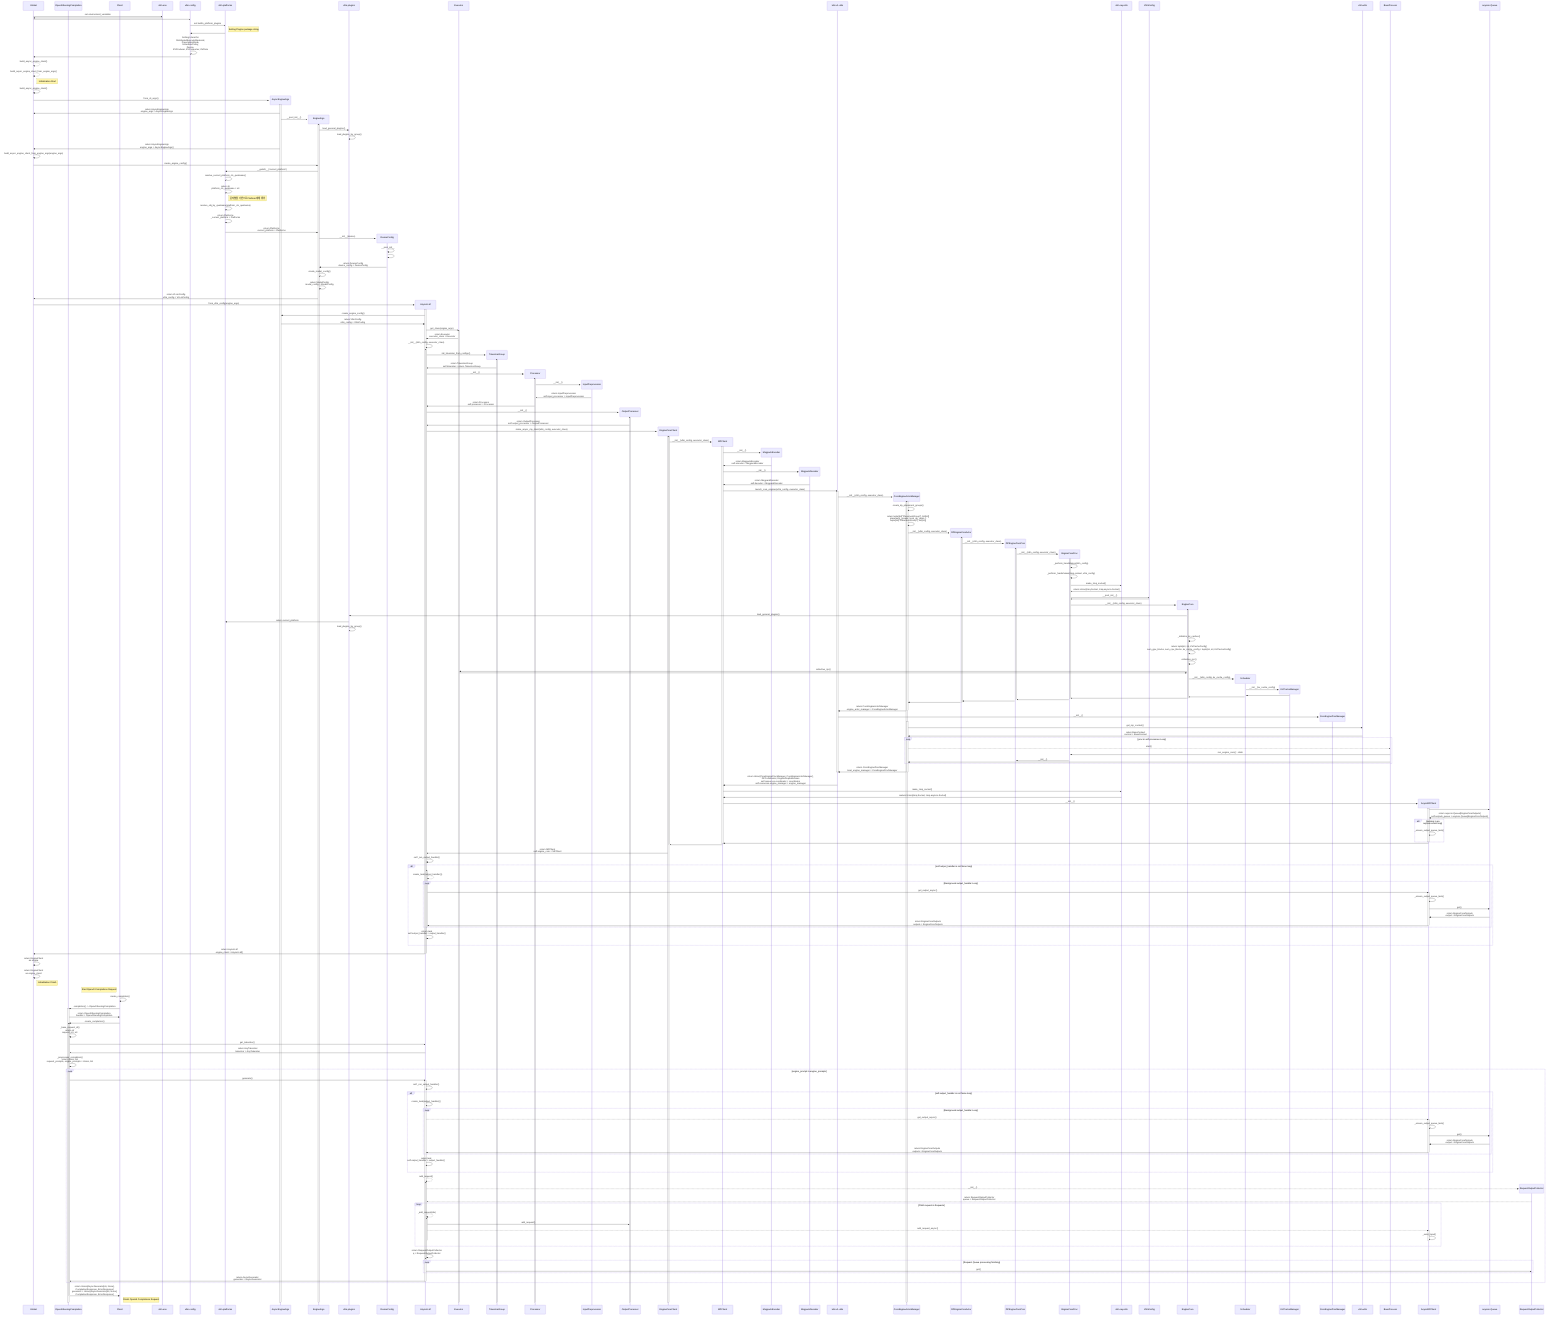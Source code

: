 sequenceDiagram
    participant Global
    participant OpenAIServingCompletion
    participant Client

    Global->>vllm.env: set environment_variables
    vllm.env->>Global:
    Global->>vllm.config:
        vllm.config->>vllm.platforms: set builtin_platform_plugins
        note right of vllm.platforms: Setting Plugins package string
        vllm.platforms->>vllm.config:
        vllm.config->>vllm.config: Setting Literal for<br>DistributedExecutorBackend,<br>PreemptionMode,<br>SchedulerPolicy,<br>Device,<br>KVProducer, KVConsumer, KVRole
    vllm.config->>Global:
    

    Global-->>Global: build_async_engine_client()
    Global-->>Global: build_async_engine_client_from_engine_args()
    

    %% AsyncMPClient의 resource의 output_socket을 지속 감시
    %% EngineCoreProc의 input, output socket을 지속 감시, 이 둘간은 zmq를 통해서 통신
    %% EngineCore은 ENgineCoreProc의 부모클래스로 실제 LLM 엔진을 관장
    %% Initialization Start
    note right of Global: Initialization Start
    %% vllm/entrpypoints/openai/api_server.py
    Global->>Global: build_async_engine_client()
        create participant AsyncEngineArgs
        Global->>+AsyncEngineArgs: from_cli_args()
        %%create actor AsyncEngineArgs as Global
        AsyncEngineArgs->>Global: return AsyncEngineArgs<br>engine_args = AsyncEngineArgs
        %% vllm/engine/arg_utils.py
        create participant EngineArgs
        AsyncEngineArgs->>+EngineArgs: __post_init__()
        EngineArgs->>vllm.plugins: load_general_plugins()
        vllm.plugins->>vllm.plugins: load_plugins_by_group()
        AsyncEngineArgs->>Global: return AsyncEngineArgs<br>engine_args = AsyncEngineArgs()
        Global->>Global: build_async_engine_client_from_engine_args(engine_args)
            Global->>EngineArgs: create_engine_config()
                %% vllm/platforms/__init__.py
                EngineArgs->>vllm.platforms: __getattr__('current_platform')
                    vllm.platforms->>vllm.platforms: resolve_current_platform_cls_qualname()
                    vllm.platforms->>vllm.platforms: return str<br>platform_cls_qualname = str
                    %% 목적:
                    %% 문자열로 주어진 "fully qualified name"(예: "vllm.platforms.cuda.CudaPlatform")을
                    %% 실제 Python 객체(클래스, 함수, 변수 등)로 변환합니다.
                    %% 
                    %% 동작:
                    %% 
                    %% qualname을 마지막 점(.) 기준으로 분리하여
                    %% module_name: 모듈 경로(예: "vllm.platforms.cuda")
                    %% obj_name: 객체 이름(예: "CudaPlatform")
                    %% importlib.import_module(module_name)로 해당 모듈을 동적으로 import
                    %% getattr(module, obj_name)로 모듈에서 객체를 가져옴
                    %% 결과적으로, 문자열로 지정된 객체를 실제 Python 객체로 반환
                    note right of vllm.platforms: 문자열을 기반으로 Platform 객체 생성
                    vllm.platforms->>vllm.platforms: resolve_obj_by_qualname(platform_cls_qualname)
                    vllm.platforms->>vllm.platforms: return Platforms<br>_current_platform = Platforms
                vllm.platforms->>EngineArgs: return Platforms<br>current_platform = Platforms
                create participant DeviceConfig  
                %% vllm/config.py   
                EngineArgs->>+DeviceConfig:__init__(device)
                    %% # Set device with device type
                    %% self.device = torch.device(self.device_type)
                    DeviceConfig->>DeviceConfig:__post_init__
                    DeviceConfig->>DeviceConfig:
                DeviceConfig->>EngineArgs: return DeviceConfig<br>device_config = DeviceConfig
                EngineArgs->>EngineArgs: create_model_config()
                EngineArgs->>EngineArgs: return ModelConfig<br>model_config = ModelConfig
            EngineArgs->>Global: return VLLmConfig<br>vllm_config = VLLmConfig
            %% vllm/v1/engine/async_llm.py
            create participant AsyncLLM
            Global->>AsyncLLM: from_vllm_config(engine_args)
            activate AsyncLLM
                AsyncLLM->>AsyncEngineArgs: create_engine_config()
                AsyncEngineArgs->>AsyncLLM: return VllmConfig<br>vllm_config = VllmConfig
                %% vllm/v1/executor/abstract.py
                AsyncLLM->>+Executor: get_class(engine_args)
                Executor->>AsyncLLM: return Executor<br>executor_class = Executor
                AsyncLLM->>AsyncLLM:__init__(vllm_config, executor_class)
                activate AsyncLLM
                    create participant TokenizerGroup
                    AsyncLLM->>+TokenizerGroup: init_tokenizer_from_configs()
                    TokenizerGroup->>AsyncLLM: return TokenizerGroup<br>self.tokenizer = return TokenizerGroup
                    create participant Processor
                    AsyncLLM->>+Processor:__init__()
                        create participant InputPreprocessor
                        Processor->>+InputPreprocessor:__init__()
                        InputPreprocessor->>Processor: return InputPreprocessor<br>self.input_processor = InputPreprocessor 
                    Processor->>AsyncLLM: return Processor<br>self.processor = Processor
                    create participant OutputProcessor
                    AsyncLLM->>+OutputProcessor:__init__()
                    OutputProcessor->>AsyncLLM: return OutputProcessor<br>self.output_processor = OutputProcessor
                    %% vllm/v1/engine/core_client.py
                    create participant EngineCoreClient
                    AsyncLLM->>+EngineCoreClient: make_async_mp_client(vllm_config, executor_class)
                    activate EngineCoreClient
                        create participant MPClient
                        %% vllm/v1/engine/core_client.py
                        EngineCoreClient->>MPClient: __init__(vllm_config, executor_class)
                        activate MPClient
                            create participant MsgpackEncoder
                            MPClient->>MsgpackEncoder: __init__()
                            MsgpackEncoder->>MPClient: return MsgpackEncoder<br>self.encoder = MsgpackEncoder
                            create participant MsgpackDecoder
                            MPClient->>MsgpackDecoder: __init__()
                            MsgpackDecoder->>MPClient: return MsgpackDecoder<br>self.decoder = MsgpackDecoder
                            %% vllm/v1/engine/utils.py
                            MPClient->>vllm.v1.utils: launch_core_engines(vllm_config, executor_class)
                            activate vllm.v1.utils
                                create participant CoreEngineActorManager
                                %% Start LLM Engine on Node and GPU - v1/core/engine/util.py
                                vllm.v1.utils->>+CoreEngineActorManager: __init__(vllm_config, executor_class)
                                activate CoreEngineActorManager
                                    CoreEngineActorManager->>CoreEngineActorManager: create_dp_placement_groups()
                                    CoreEngineActorManager->>CoreEngineActorManager: return tuple[list["PlacementGroup"], list[int]]<br> placement_groups, local_dp_ranks =<br> tuple[list["PlacementGroup"], list[int]]
                                    create participant DPEngineCoreActor
                                    CoreEngineActorManager->>+DPEngineCoreActor: __init__(vllm_config, executor_class)
                                    activate DPEngineCoreActor
                                        create participant DPEngineCoreProc
                                        DPEngineCoreActor->>+DPEngineCoreProc: __init__(vllm_config, executor_class)
                                        activate DPEngineCoreProc
                                            %% ZMQ-wrapper running, 상세 분석 필요 - v1/core/engine/core.py
                                            create participant EngineCoreProc
                                            DPEngineCoreProc->>+EngineCoreProc: __init__(vllm_config, executor_class)
                                            activate EngineCoreProc
                                                EngineCoreProc->>EngineCoreProc:_perform_handshakes(vllm_config)
                                                EngineCoreProc->>EngineCoreProc:_perform_handshakes(zmq.context, vllm_config)
                                                EngineCoreProc->>vllm.ray.utils: make_zmq_socket()
                                                vllm.ray.utils->>EngineCoreProc: return Union[zmq.Socket, zmq.asyncio.Socket]
                                                EngineCoreProc->>VllmConfig: __post_init__()
                                                VllmConfig->>EngineCoreProc:
                                                %% Inner loop of vLLM's Engine.
                                                create participant EngineCore
                                                EngineCoreProc->>+EngineCore: __init__(vllm_config, executor_class)
                                                activate EngineCore
                                                    EngineCore->>vllm.plugins: load_general_plugins()
                                                    vllm.plugins->>vllm.platforms: return current_platform
                                                    vllm.plugins->>vllm.plugins: load_plugins_by_group()
                                                    EngineCore->>EngineCore: _initialize_kv_caches()
                                                    EngineCore->>EngineCore: return tuple[int, int, KVCacheConfig]<br>num_gpu_blocks, num_cpu_blocks, kv_cache_config = tuple[int, int, KVCacheConfig]
                                                    EngineCore->>EngineCore: collective_rpc()
                                                        EngineCore->>Executor: collective_rpc()
                                                    Executor->>EngineCore:
                                                    create participant Scheduler
                                                    EngineCore->>+Scheduler: __init__(vllm_config, kv_cache_config)
                                                        create participant KVCacheManager
                                                        Scheduler->>KVCacheManager: __init__(kv_cache_config)
                                                        KVCacheManager->>Scheduler:
                                                    Scheduler->>EngineCore:
                                                EngineCore->>EngineCoreProc:
                                                deactivate EngineCore
                                            deactivate EngineCoreProc
                                            
                                        EngineCoreProc->>DPEngineCoreProc:
                                        deactivate DPEngineCoreProc
                                        DPEngineCoreProc->>DPEngineCoreActor:
                                    DPEngineCoreActor->>CoreEngineActorManager:
                                    deactivate DPEngineCoreActor
                                CoreEngineActorManager->>vllm.v1.utils: return CoreEngineActorManager<br>engine_actor_manager = CoreEngineActorManager
                                deactivate CoreEngineActorManager
                                %% vllm/v1/engine/utils.py
                                create participant CoreEngineProcManager
                                vllm.v1.utils->>+CoreEngineProcManager: __init__()
                                activate CoreEngineActorManager
                                    CoreEngineActorManager->>vllm.utils: get_mp_context()
                                    vllm.utils->>CoreEngineActorManager: return BaseContext<br>context = BaseContext
                                    loop proc in self.processes Loop
                                        CoreEngineActorManager-->>BaseProcess: start()
                                            BaseProcess->>EngineCoreProc: run_engine_core() : static
                                            EngineCoreProc->>+DPEngineCoreProc:__init__()
                                        BaseProcess->>CoreEngineActorManager:
                                    end
                                CoreEngineActorManager->>vllm.v1.utils: return CoreEngineProcManager<br>local_engine_manager = CoreEngineProcManager
                                deactivate CoreEngineActorManager
                            deactivate vllm.v1.utils
                            vllm.v1.utils->>MPClient: return Union[CoreEngineProcManager, CoreEngineActorManager],<br>DPCoordinator, EngineZmqAddresses<br>self.resources.coordinator = coordinator<br>self.resources.engine_manager = engine_manager
                            %% engine_manager:
                            %% 엔진 프로세스/액터를 관리하는 객체
                            %% 예: CoreEngineProcManager 또는 CoreEngineActorManager
                            %% coordinator:
                            %% 분산 환경에서 rank, 통신, 상태를 관리하는 객체
                            %% 예: DPCoordinator
                            %% addresses:
                            %% 엔진과 클라이언트 간 통신에 필요한 소켓 주소 정보
                            %% 예: input/output/stats 소켓 주소 등
                            MPClient->>vllm.ray.utils: make_zmq_socket()
                            vllm.ray.utils->>MPClient: reeturn Union[zmq.Socket, zmq.asyncio.Socket]

                            create participant AsyncMPClient                    
                            MPClient->>AsyncMPClient:__init__()
                            activate AsyncMPClient
                                AsyncMPClient->>asyncio.Queue:
                                asyncio.Queue->>AsyncMPClient: return asyncio.Queue[EngineCoreOutputs]<br>self.outputs_queue = asyncio.Queue[EngineCoreOutputs]
                                alt  running in an asyncio event loop
                                    AsyncMPClient->>AsyncMPClient: _ensure_output_queue_task()
                                end
                            deactivate AsyncMPClient
                            AsyncMPClient->>MPClient:
                        deactivate MPClient
                        MPClient->>EngineCoreClient:
                    deactivate EngineCoreClient

                    EngineCoreClient->>AsyncLLM: return MPClient<br>self.engine_core = MPClient
                    %% 별도의 Task에서 EngineCore의 결과물을 Pulling 한다.
                    AsyncLLM->>AsyncLLM: self._run_output_handler()
                    alt self.output_handler is not None loop
                        activate AsyncLLM
                            AsyncLLM-->>AsyncLLM: create_task(output_handler())
                            loop Background output_handler Loop
                                AsyncLLM->>AsyncMPClient: get_output_async()
                                activate AsyncMPClient
                                    AsyncMPClient->>AsyncMPClient: _ensure_output_queue_task()
                                    AsyncMPClient->>asyncio.Queue: get()
                                    asyncio.Queue->>AsyncMPClient: return EngineCoreOutputs<br>output = EngineCoreOutputs
                                    AsyncMPClient->>AsyncLLM: return EngineCoreOutputs<br>outputs = EngineCoreOutputs
                                deactivate AsyncMPClient
                            end
                        deactivate AsyncLLM
                        AsyncLLM->>AsyncLLM: return task<br>self.output_handler = output_handler()
                    end
                    AsyncLLM->>Global: return AsyncLLM<br>engine_client = AsyncLLM()
                deactivate AsyncLLM
            deactivate AsyncLLM
        Global->>Global: return EngineClient<br>as engine
    Global->>Global: return EngineClient<br>as engine_client
    note right of Global: Initialization Finish
    %% Initialization Finish
    
    note left of Client: Start OpenAI Completions Request
    Client->>Client: create_completion()
    Client->>+OpenAIServingCompletion: completion() -> OpenAIServingCompletion
    OpenAIServingCompletion->>Client: return OpenAIServingCompletion<br>handler = OpenAIServingCompletion
    Client->>OpenAIServingCompletion: create_completion()
    activate OpenAIServingCompletion
        OpenAIServingCompletion->>OpenAIServingCompletion: _base_request_id()<br>return str<br>request_id = str
        OpenAIServingCompletion->>AsyncLLM: get_tokenizer()
        AsyncLLM->>OpenAIServingCompletion: return AnyTokenizer<br>tokenizer = AnyTokenizer
        OpenAIServingCompletion->>OpenAIServingCompletion: _preprocess_completion()<br>return Union, list<br>request_prompts, engine_prompts = Union, list
        loop engine_prompt in engine_prompts
            OpenAIServingCompletion->>AsyncLLM: generate()
            activate AsyncLLM
                AsyncLLM->>AsyncLLM: self._run_output_handler()
                alt self.output_handler is not None loop
                        AsyncLLM->>AsyncLLM: create_task(output_handler())
                        loop Background output_handler Loop
                            AsyncLLM-->>AsyncMPClient: get_output_async()
                            activate AsyncMPClient
                                AsyncMPClient->>AsyncMPClient: _ensure_output_queue_task()
                                AsyncMPClient->>asyncio.Queue: get()
                                asyncio.Queue->>AsyncMPClient: return EngineCoreOutputs<br>output = EngineCoreOutputs
                                AsyncMPClient->>AsyncLLM: return EngineCoreOutputs<br>outputs = EngineCoreOutputs
                            deactivate AsyncMPClient
                        end
                    AsyncLLM->>AsyncLLM: return task<br>self.output_handler = output_handler()
                end
                AsyncLLM-->>AsyncLLM: add_request()
                activate AsyncLLM
                    create participant RequestOutputCollector
                    AsyncLLM-->>RequestOutputCollector:__init__()
                    RequestOutputCollector-->>AsyncLLM: return RequestOutputCollector<br>queue = RequestOutputCollector
                
                    loop Child request in Requests
                        AsyncLLM-->>AsyncLLM:_add_request(idx)
                        activate AsyncLLM
                            %% Add the request to OutputProcessor (this process).
                            AsyncLLM->>OutputProcessor: add_request()
                            %% Add the EngineCoreRequest to EngineCore (separate process).
                            AsyncLLM-->>AsyncMPClient: add_request_async()
                            activate AsyncMPClient
                                AsyncMPClient->>AsyncMPClient: _send_input()
                            deactivate AsyncMPClient
                        deactivate AsyncLLM
                    end
                AsyncLLM->>AsyncLLM: return RequestOutputCollector<br>q = RequestOutputCollector
                deactivate AsyncLLM
                         
                loop Request Queue processing finishing
                    AsyncLLM->>RequestOutputCollector: get()
                end           
            
            AsyncLLM->>OpenAIServingCompletion: return AsyncGenerator<br>generator = AsyncGenerator
            deactivate AsyncLLM
        end
        
    OpenAIServingCompletion->>Client: return Union[AsyncGenerator[str, None],<br>CompletionResponse, ErrorResponse]<br>generator = Union[AsyncGenerator[str, None],<br>CompletionResponse, ErrorResponse]
    deactivate OpenAIServingCompletion

    note right of Client: Finish OpenAI Completions Request

    %% Pair: Client->>+OpenAIServingCompletion: completion() -> OpenAIServingCompletion<br>handler = OpenAIServingCompletion
    deactivate OpenAIServingCompletion

    %% Pair: vllm.v1.utils->>+CoreEngineActorManager: __init()__
    deactivate CoreEngineActorManager
    
    %% Pair: AsyncLLM->>+EngineCoreClient: make_async_mp_client(vllm_config, executor_class)
    deactivate EngineCoreClient

    %% Pair: AsyncLLM->>+OutputProcessor:__init()__
    deactivate OutputProcessor

    %% Pair: AsyncLLM->>+Processor:__init()__
    deactivate Processor

    %% Pair: AsyncLLM->>+TokenizerGroup: init_tokenizer_from_configs()
    deactivate TokenizerGroup
    
    %% Pair: AsyncLLM->>+Executor: get_class(engine_args)
    deactivate Executor
    
    %% Pair: AsyncEngineArgs->>+EngineArgs: __post_init__()
    deactivate EngineArgs

    %% Pair: Client->>+AsyncEngineArgs: from_cli_args()
    deactivate AsyncEngineArgs